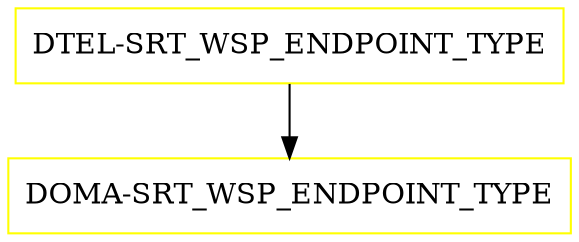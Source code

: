 digraph G {
  "DTEL-SRT_WSP_ENDPOINT_TYPE" [shape=box,color=yellow];
  "DOMA-SRT_WSP_ENDPOINT_TYPE" [shape=box,color=yellow,URL="./DOMA_SRT_WSP_ENDPOINT_TYPE.html"];
  "DTEL-SRT_WSP_ENDPOINT_TYPE" -> "DOMA-SRT_WSP_ENDPOINT_TYPE";
}
